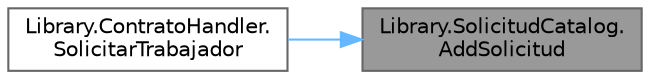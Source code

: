 digraph "Library.SolicitudCatalog.AddSolicitud"
{
 // INTERACTIVE_SVG=YES
 // LATEX_PDF_SIZE
  bgcolor="transparent";
  edge [fontname=Helvetica,fontsize=10,labelfontname=Helvetica,labelfontsize=10];
  node [fontname=Helvetica,fontsize=10,shape=box,height=0.2,width=0.4];
  rankdir="RL";
  Node1 [label="Library.SolicitudCatalog.\lAddSolicitud",height=0.2,width=0.4,color="gray40", fillcolor="grey60", style="filled", fontcolor="black",tooltip="Método para agregar una al catálogo"];
  Node1 -> Node2 [dir="back",color="steelblue1",style="solid"];
  Node2 [label="Library.ContratoHandler.\lSolicitarTrabajador",height=0.2,width=0.4,color="grey40", fillcolor="white", style="filled",URL="$classLibrary_1_1ContratoHandler.html#acbfe94f602d8a865c9690f5ee3ce5748",tooltip="Método que crea una solicitud de trabajo"];
}
